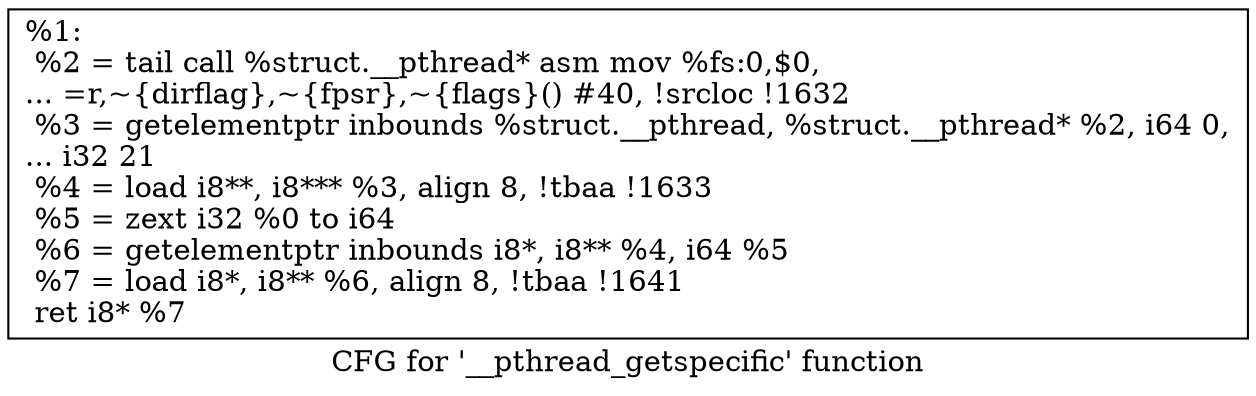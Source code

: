 digraph "CFG for '__pthread_getspecific' function" {
	label="CFG for '__pthread_getspecific' function";

	Node0x20221d0 [shape=record,label="{%1:\l  %2 = tail call %struct.__pthread* asm mov %fs:0,$0,\l... =r,~\{dirflag\},~\{fpsr\},~\{flags\}() #40, !srcloc !1632\l  %3 = getelementptr inbounds %struct.__pthread, %struct.__pthread* %2, i64 0,\l... i32 21\l  %4 = load i8**, i8*** %3, align 8, !tbaa !1633\l  %5 = zext i32 %0 to i64\l  %6 = getelementptr inbounds i8*, i8** %4, i64 %5\l  %7 = load i8*, i8** %6, align 8, !tbaa !1641\l  ret i8* %7\l}"];
}
